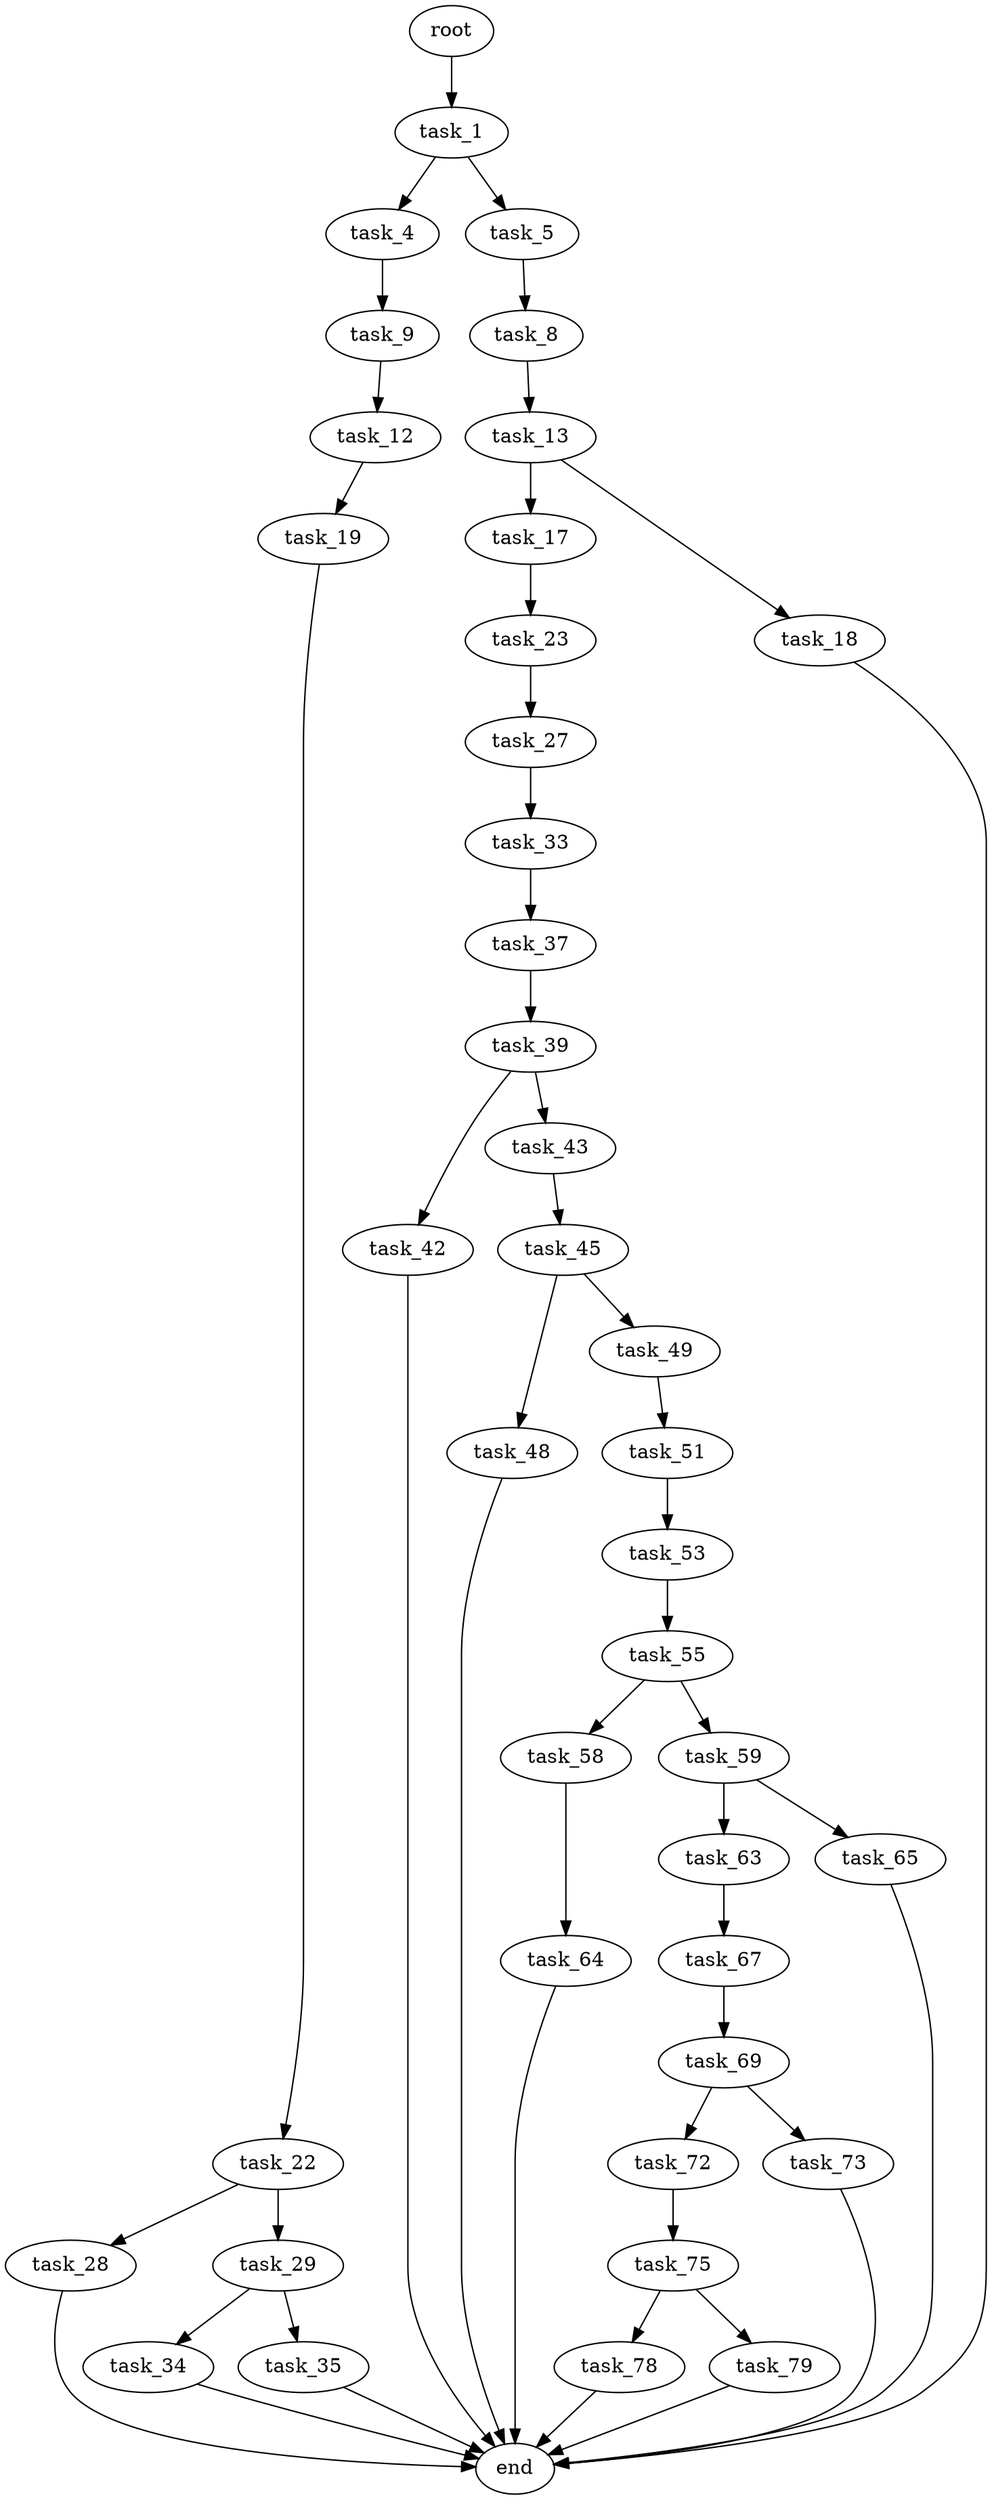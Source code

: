 digraph G {
  root [size="0.000000"];
  task_1 [size="23933370739.000000"];
  task_4 [size="82025965874.000000"];
  task_5 [size="68719476736.000000"];
  task_8 [size="284571358911.000000"];
  task_9 [size="276404297822.000000"];
  task_12 [size="269457221880.000000"];
  task_13 [size="13363672716.000000"];
  task_17 [size="2184114472.000000"];
  task_18 [size="782757789696.000000"];
  task_19 [size="25091638779.000000"];
  task_22 [size="37706215107.000000"];
  task_23 [size="15944007547.000000"];
  task_27 [size="68719476736.000000"];
  task_28 [size="12624404047.000000"];
  task_29 [size="134217728000.000000"];
  task_33 [size="396656761855.000000"];
  task_34 [size="13331287865.000000"];
  task_35 [size="365085016513.000000"];
  task_37 [size="270065154079.000000"];
  task_39 [size="549836100454.000000"];
  task_42 [size="4556256988.000000"];
  task_43 [size="1270620381329.000000"];
  task_45 [size="1093861046.000000"];
  task_48 [size="22414626232.000000"];
  task_49 [size="255942202728.000000"];
  task_51 [size="231928233984.000000"];
  task_53 [size="13414623183.000000"];
  task_55 [size="310148885192.000000"];
  task_58 [size="41753521743.000000"];
  task_59 [size="14431516983.000000"];
  task_63 [size="43635704167.000000"];
  task_64 [size="583800987681.000000"];
  task_65 [size="698175925162.000000"];
  task_67 [size="134217728000.000000"];
  task_69 [size="549755813888.000000"];
  task_72 [size="28991029248.000000"];
  task_73 [size="231928233984.000000"];
  task_75 [size="90511562414.000000"];
  task_78 [size="3248237592.000000"];
  task_79 [size="1073741824000.000000"];
  end [size="0.000000"];

  root -> task_1 [size="1.000000"];
  task_1 -> task_4 [size="838860800.000000"];
  task_1 -> task_5 [size="838860800.000000"];
  task_4 -> task_9 [size="134217728.000000"];
  task_5 -> task_8 [size="134217728.000000"];
  task_8 -> task_13 [size="209715200.000000"];
  task_9 -> task_12 [size="536870912.000000"];
  task_12 -> task_19 [size="209715200.000000"];
  task_13 -> task_17 [size="679477248.000000"];
  task_13 -> task_18 [size="679477248.000000"];
  task_17 -> task_23 [size="134217728.000000"];
  task_18 -> end [size="1.000000"];
  task_19 -> task_22 [size="411041792.000000"];
  task_22 -> task_28 [size="679477248.000000"];
  task_22 -> task_29 [size="679477248.000000"];
  task_23 -> task_27 [size="301989888.000000"];
  task_27 -> task_33 [size="134217728.000000"];
  task_28 -> end [size="1.000000"];
  task_29 -> task_34 [size="209715200.000000"];
  task_29 -> task_35 [size="209715200.000000"];
  task_33 -> task_37 [size="411041792.000000"];
  task_34 -> end [size="1.000000"];
  task_35 -> end [size="1.000000"];
  task_37 -> task_39 [size="679477248.000000"];
  task_39 -> task_42 [size="411041792.000000"];
  task_39 -> task_43 [size="411041792.000000"];
  task_42 -> end [size="1.000000"];
  task_43 -> task_45 [size="838860800.000000"];
  task_45 -> task_48 [size="33554432.000000"];
  task_45 -> task_49 [size="33554432.000000"];
  task_48 -> end [size="1.000000"];
  task_49 -> task_51 [size="301989888.000000"];
  task_51 -> task_53 [size="301989888.000000"];
  task_53 -> task_55 [size="536870912.000000"];
  task_55 -> task_58 [size="301989888.000000"];
  task_55 -> task_59 [size="301989888.000000"];
  task_58 -> task_64 [size="134217728.000000"];
  task_59 -> task_63 [size="411041792.000000"];
  task_59 -> task_65 [size="411041792.000000"];
  task_63 -> task_67 [size="75497472.000000"];
  task_64 -> end [size="1.000000"];
  task_65 -> end [size="1.000000"];
  task_67 -> task_69 [size="209715200.000000"];
  task_69 -> task_72 [size="536870912.000000"];
  task_69 -> task_73 [size="536870912.000000"];
  task_72 -> task_75 [size="75497472.000000"];
  task_73 -> end [size="1.000000"];
  task_75 -> task_78 [size="301989888.000000"];
  task_75 -> task_79 [size="301989888.000000"];
  task_78 -> end [size="1.000000"];
  task_79 -> end [size="1.000000"];
}
